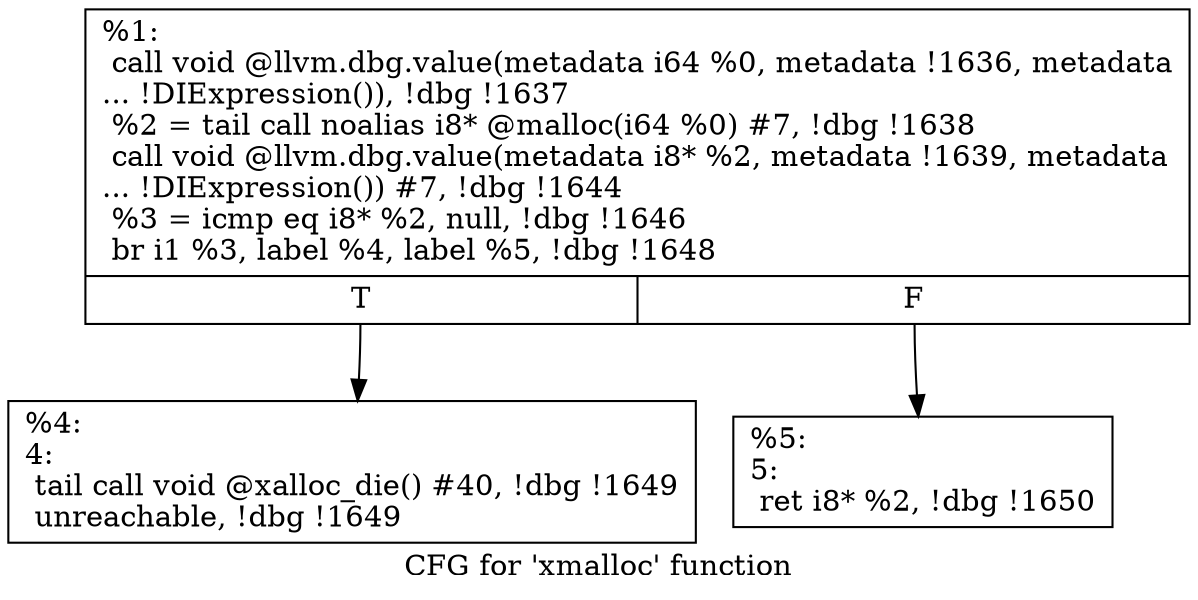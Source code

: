 digraph "CFG for 'xmalloc' function" {
	label="CFG for 'xmalloc' function";

	Node0x14ab7a0 [shape=record,label="{%1:\l  call void @llvm.dbg.value(metadata i64 %0, metadata !1636, metadata\l... !DIExpression()), !dbg !1637\l  %2 = tail call noalias i8* @malloc(i64 %0) #7, !dbg !1638\l  call void @llvm.dbg.value(metadata i8* %2, metadata !1639, metadata\l... !DIExpression()) #7, !dbg !1644\l  %3 = icmp eq i8* %2, null, !dbg !1646\l  br i1 %3, label %4, label %5, !dbg !1648\l|{<s0>T|<s1>F}}"];
	Node0x14ab7a0:s0 -> Node0x14ac560;
	Node0x14ab7a0:s1 -> Node0x14ac5b0;
	Node0x14ac560 [shape=record,label="{%4:\l4:                                                \l  tail call void @xalloc_die() #40, !dbg !1649\l  unreachable, !dbg !1649\l}"];
	Node0x14ac5b0 [shape=record,label="{%5:\l5:                                                \l  ret i8* %2, !dbg !1650\l}"];
}
